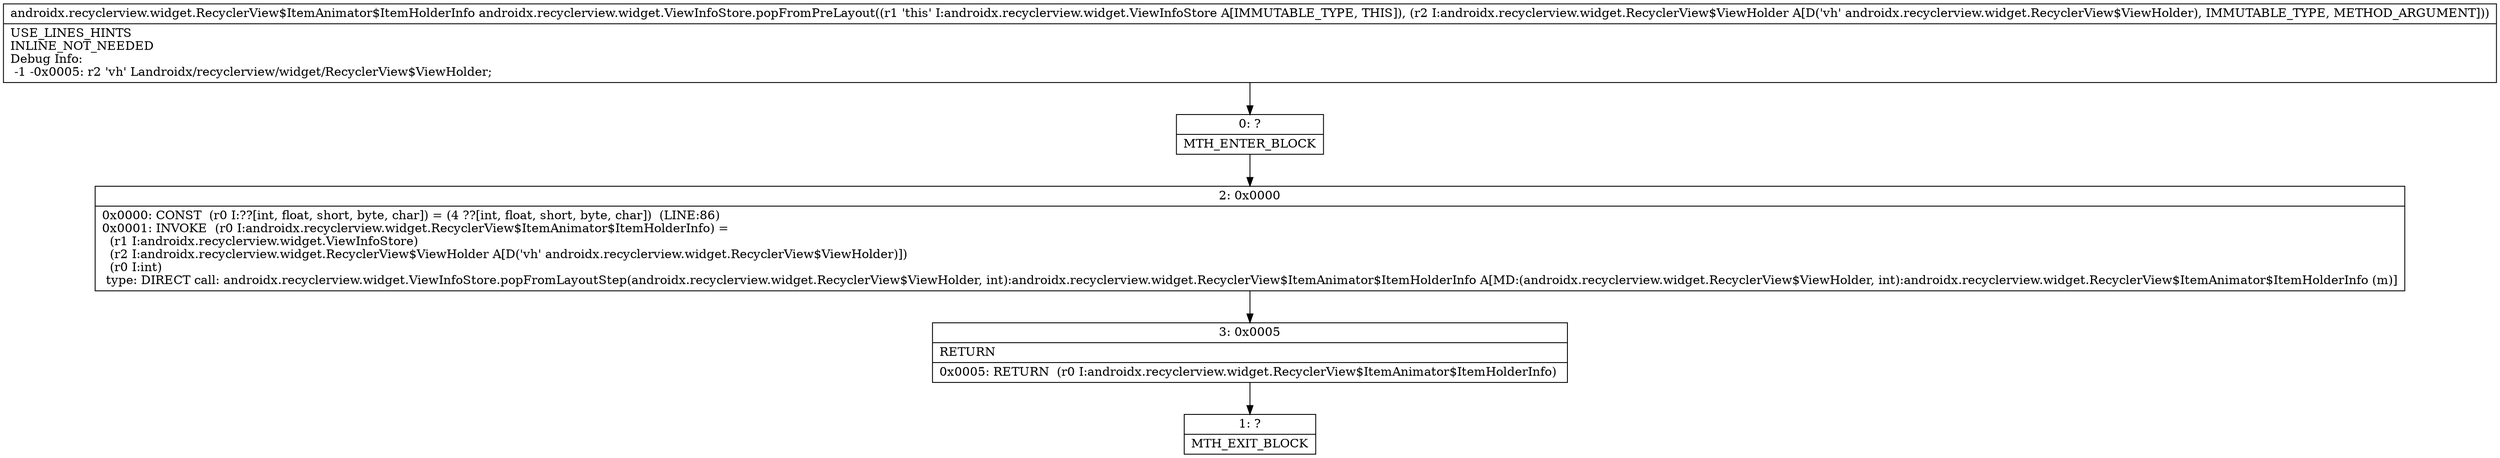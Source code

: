 digraph "CFG forandroidx.recyclerview.widget.ViewInfoStore.popFromPreLayout(Landroidx\/recyclerview\/widget\/RecyclerView$ViewHolder;)Landroidx\/recyclerview\/widget\/RecyclerView$ItemAnimator$ItemHolderInfo;" {
Node_0 [shape=record,label="{0\:\ ?|MTH_ENTER_BLOCK\l}"];
Node_2 [shape=record,label="{2\:\ 0x0000|0x0000: CONST  (r0 I:??[int, float, short, byte, char]) = (4 ??[int, float, short, byte, char])  (LINE:86)\l0x0001: INVOKE  (r0 I:androidx.recyclerview.widget.RecyclerView$ItemAnimator$ItemHolderInfo) = \l  (r1 I:androidx.recyclerview.widget.ViewInfoStore)\l  (r2 I:androidx.recyclerview.widget.RecyclerView$ViewHolder A[D('vh' androidx.recyclerview.widget.RecyclerView$ViewHolder)])\l  (r0 I:int)\l type: DIRECT call: androidx.recyclerview.widget.ViewInfoStore.popFromLayoutStep(androidx.recyclerview.widget.RecyclerView$ViewHolder, int):androidx.recyclerview.widget.RecyclerView$ItemAnimator$ItemHolderInfo A[MD:(androidx.recyclerview.widget.RecyclerView$ViewHolder, int):androidx.recyclerview.widget.RecyclerView$ItemAnimator$ItemHolderInfo (m)]\l}"];
Node_3 [shape=record,label="{3\:\ 0x0005|RETURN\l|0x0005: RETURN  (r0 I:androidx.recyclerview.widget.RecyclerView$ItemAnimator$ItemHolderInfo) \l}"];
Node_1 [shape=record,label="{1\:\ ?|MTH_EXIT_BLOCK\l}"];
MethodNode[shape=record,label="{androidx.recyclerview.widget.RecyclerView$ItemAnimator$ItemHolderInfo androidx.recyclerview.widget.ViewInfoStore.popFromPreLayout((r1 'this' I:androidx.recyclerview.widget.ViewInfoStore A[IMMUTABLE_TYPE, THIS]), (r2 I:androidx.recyclerview.widget.RecyclerView$ViewHolder A[D('vh' androidx.recyclerview.widget.RecyclerView$ViewHolder), IMMUTABLE_TYPE, METHOD_ARGUMENT]))  | USE_LINES_HINTS\lINLINE_NOT_NEEDED\lDebug Info:\l  \-1 \-0x0005: r2 'vh' Landroidx\/recyclerview\/widget\/RecyclerView$ViewHolder;\l}"];
MethodNode -> Node_0;Node_0 -> Node_2;
Node_2 -> Node_3;
Node_3 -> Node_1;
}

